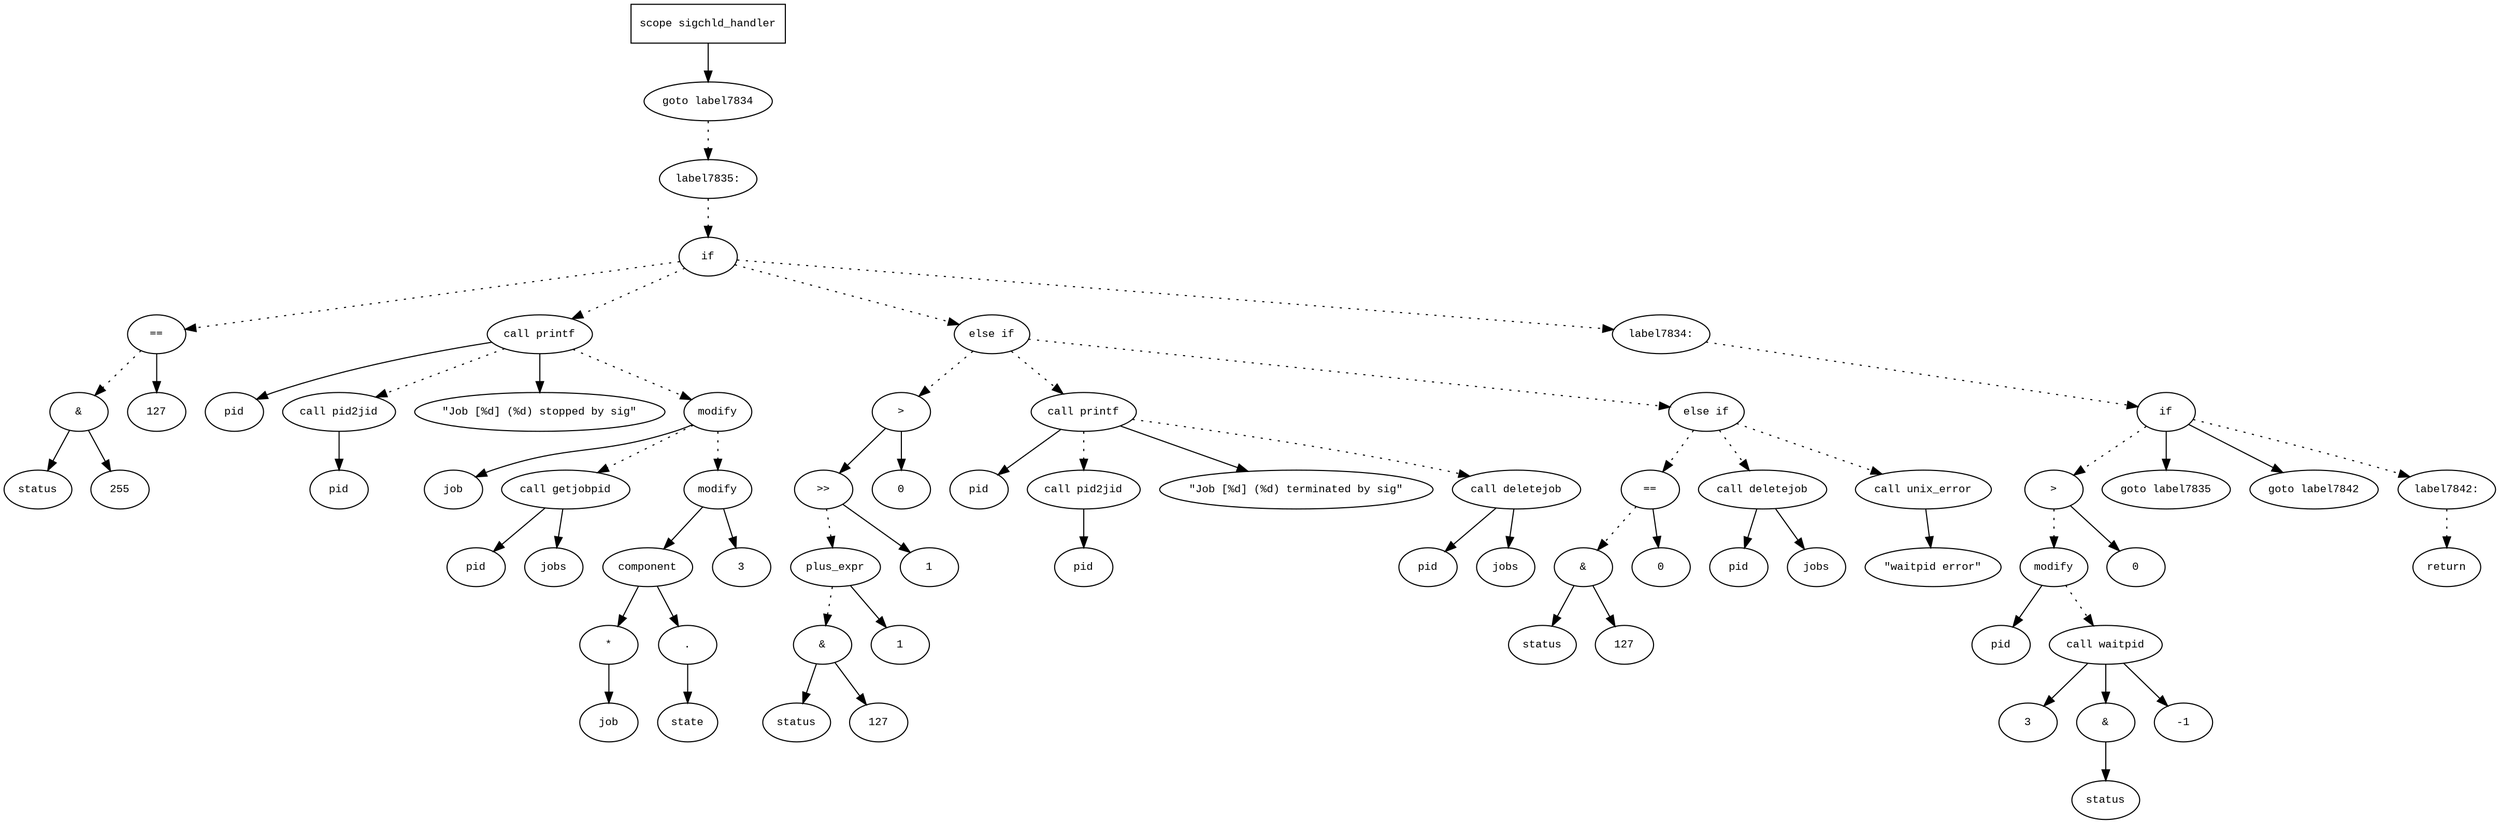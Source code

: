 digraph AST {
  graph [fontname="Times New Roman",fontsize=10];
  node  [fontname="Courier New",fontsize=10];
  edge  [fontname="Times New Roman",fontsize=10];

  node1 [label="scope sigchld_handler",shape=box];
  node2 [label="goto label7834",shape=ellipse];
  node1 -> node2;
  node3 [label="label7835:",shape=ellipse];
  node2 -> node3 [style=dotted];
  node4 [label="if",shape=ellipse];
  node3 -> node4 [style=dotted];
  node5 [label="==",shape=ellipse];
  node6 [label="&",shape=ellipse];
  node7 [label="status",shape=ellipse];
  node6 -> node7;
  node8 [label="255",shape=ellipse];
  node6 -> node8;
  node5 -> node6 [style=dotted];
  node9 [label="127",shape=ellipse];
  node5 -> node9;
  node4 -> node5 [style=dotted];
  node10 [label="call printf",shape=ellipse];
  node11 [label="pid",shape=ellipse];
  node10 -> node11;
  node12 [label="call pid2jid",shape=ellipse];
  node13 [label="pid",shape=ellipse];
  node12 -> node13;
  node10 -> node12 [style=dotted];
  node14 [label="\"Job [%d] (%d) stopped by sig\"",shape=ellipse];
  node10 -> node14;
  node4 -> node10 [style=dotted];
  node15 [label="modify",shape=ellipse];
  node16 [label="job",shape=ellipse];
  node15 -> node16;
  node17 [label="call getjobpid",shape=ellipse];
  node18 [label="pid",shape=ellipse];
  node17 -> node18;
  node19 [label="jobs",shape=ellipse];
  node17 -> node19;
  node15 -> node17 [style=dotted];
  node10 -> node15 [style=dotted];
  node20 [label="modify",shape=ellipse];
  node21 [label="component",shape=ellipse];
  node20 -> node21;
  node22 [label="*",shape=ellipse];
  node23 [label="job",shape=ellipse];
  node22 -> node23;
  node21 -> node22;
  node24 [label=".",shape=ellipse];
  node21 -> node24;
  node25 [label="state",shape=ellipse];
  node24 -> node25;
  node26 [label="3",shape=ellipse];
  node20 -> node26;
  node15 -> node20 [style=dotted];
  node27 [label="else if",shape=ellipse];
  node4 -> node27 [style=dotted];
  node28 [label=">",shape=ellipse];
  node29 [label=">>",shape=ellipse];
  node30 [label="plus_expr",shape=ellipse];
  node31 [label="&",shape=ellipse];
  node32 [label="status",shape=ellipse];
  node31 -> node32;
  node33 [label="127",shape=ellipse];
  node31 -> node33;
  node30 -> node31 [style=dotted];
  node34 [label="1",shape=ellipse];
  node30 -> node34;
  node29 -> node30 [style=dotted];
  node35 [label="1",shape=ellipse];
  node29 -> node35;
  node28 -> node29;
  node36 [label="0",shape=ellipse];
  node28 -> node36;
  node27 -> node28 [style=dotted];
  node37 [label="call printf",shape=ellipse];
  node38 [label="pid",shape=ellipse];
  node37 -> node38;
  node39 [label="call pid2jid",shape=ellipse];
  node40 [label="pid",shape=ellipse];
  node39 -> node40;
  node37 -> node39 [style=dotted];
  node41 [label="\"Job [%d] (%d) terminated by sig\"",shape=ellipse];
  node37 -> node41;
  node27 -> node37 [style=dotted];
  node42 [label="call deletejob",shape=ellipse];
  node43 [label="pid",shape=ellipse];
  node42 -> node43;
  node44 [label="jobs",shape=ellipse];
  node42 -> node44;
  node37 -> node42 [style=dotted];
  node45 [label="else if",shape=ellipse];
  node27 -> node45 [style=dotted];
  node46 [label="==",shape=ellipse];
  node47 [label="&",shape=ellipse];
  node48 [label="status",shape=ellipse];
  node47 -> node48;
  node49 [label="127",shape=ellipse];
  node47 -> node49;
  node46 -> node47 [style=dotted];
  node50 [label="0",shape=ellipse];
  node46 -> node50;
  node45 -> node46 [style=dotted];
  node51 [label="call deletejob",shape=ellipse];
  node52 [label="pid",shape=ellipse];
  node51 -> node52;
  node53 [label="jobs",shape=ellipse];
  node51 -> node53;
  node45 -> node51 [style=dotted];
  node54 [label="call unix_error",shape=ellipse];
  node55 [label="\"waitpid error\"",shape=ellipse];
  node54 -> node55;
  node45 -> node54 [style=dotted];
  node56 [label="label7834:",shape=ellipse];
  node4 -> node56 [style=dotted];
  node57 [label="if",shape=ellipse];
  node56 -> node57 [style=dotted];
  node58 [label=">",shape=ellipse];
  node59 [label="modify",shape=ellipse];
  node60 [label="pid",shape=ellipse];
  node59 -> node60;
  node61 [label="call waitpid",shape=ellipse];
  node62 [label="3",shape=ellipse];
  node61 -> node62;
  node63 [label="&",shape=ellipse];
  node61 -> node63;
  node64 [label="status",shape=ellipse];
  node63 -> node64;
  node65 [label="-1",shape=ellipse];
  node61 -> node65;
  node59 -> node61 [style=dotted];
  node58 -> node59 [style=dotted];
  node66 [label="0",shape=ellipse];
  node58 -> node66;
  node57 -> node58 [style=dotted];
  node67 [label="goto label7835",shape=ellipse];
  node57 -> node67;
  node68 [label="goto label7842",shape=ellipse];
  node57 -> node68;
  node69 [label="label7842:",shape=ellipse];
  node57 -> node69 [style=dotted];
  node70 [label="return",shape=ellipse];
  node69 -> node70 [style=dotted];
} 